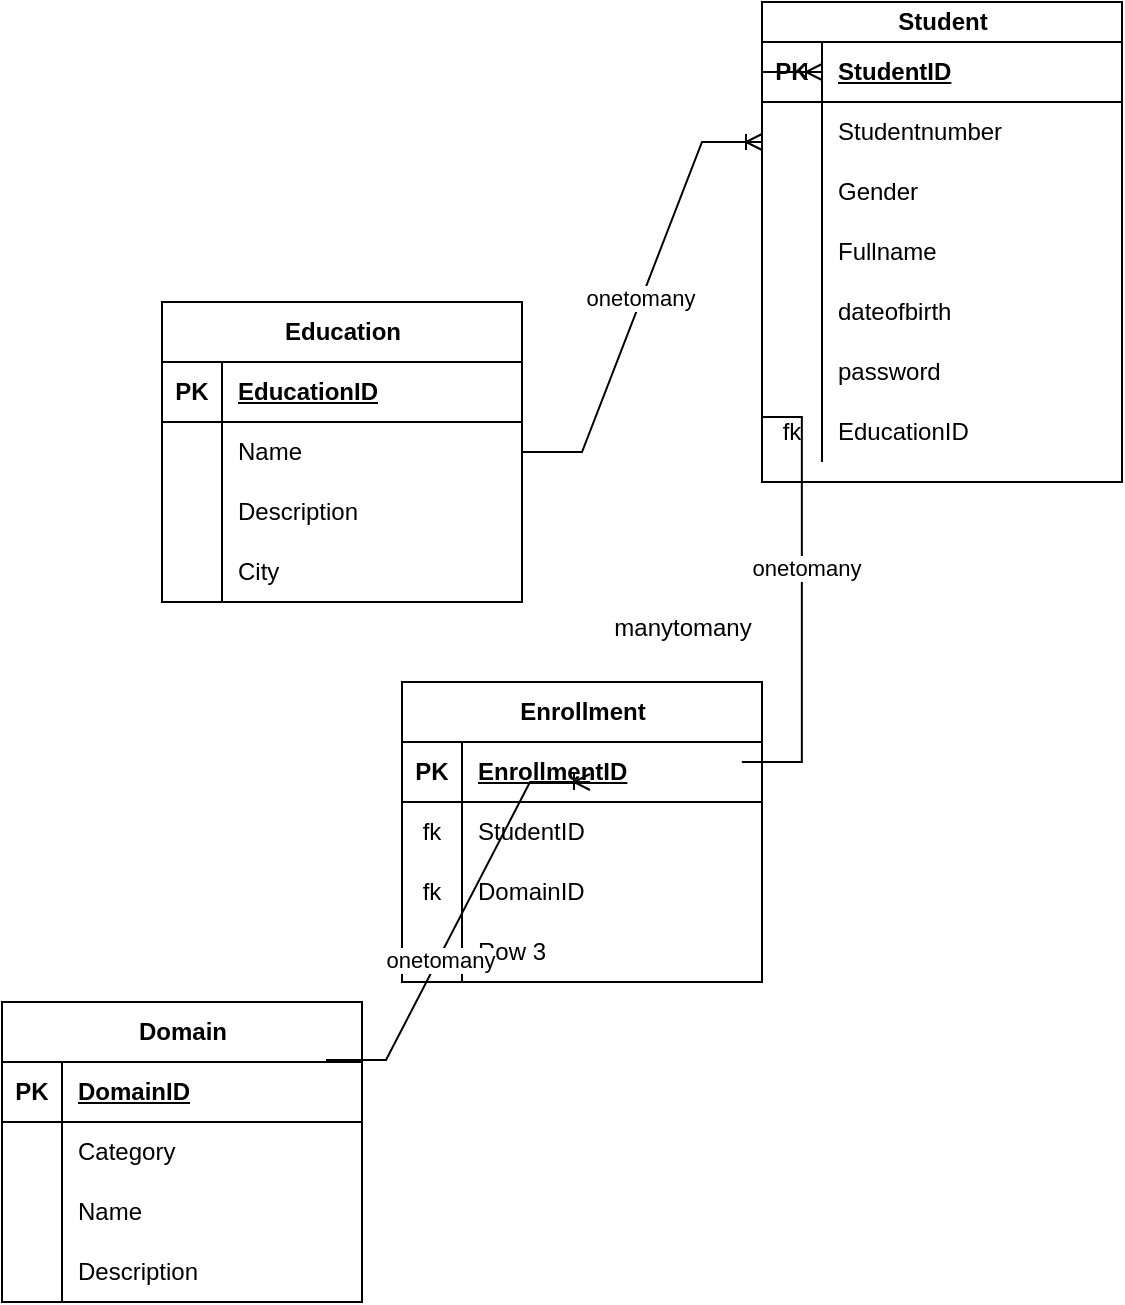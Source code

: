 <mxfile version="28.0.6">
  <diagram name="Page-1" id="7CJD7q74aUOlvxRtFAtQ">
    <mxGraphModel dx="1018" dy="691" grid="1" gridSize="10" guides="1" tooltips="1" connect="1" arrows="1" fold="1" page="1" pageScale="1" pageWidth="827" pageHeight="1169" math="0" shadow="0">
      <root>
        <mxCell id="0" />
        <mxCell id="1" parent="0" />
        <mxCell id="qcoUPgB8o_eEnRR26Vk6-1" value="Education" style="shape=table;startSize=30;container=1;collapsible=1;childLayout=tableLayout;fixedRows=1;rowLines=0;fontStyle=1;align=center;resizeLast=1;html=1;" vertex="1" parent="1">
          <mxGeometry x="200" y="210" width="180" height="150" as="geometry" />
        </mxCell>
        <mxCell id="qcoUPgB8o_eEnRR26Vk6-2" value="" style="shape=tableRow;horizontal=0;startSize=0;swimlaneHead=0;swimlaneBody=0;fillColor=none;collapsible=0;dropTarget=0;points=[[0,0.5],[1,0.5]];portConstraint=eastwest;top=0;left=0;right=0;bottom=1;" vertex="1" parent="qcoUPgB8o_eEnRR26Vk6-1">
          <mxGeometry y="30" width="180" height="30" as="geometry" />
        </mxCell>
        <mxCell id="qcoUPgB8o_eEnRR26Vk6-3" value="PK" style="shape=partialRectangle;connectable=0;fillColor=none;top=0;left=0;bottom=0;right=0;fontStyle=1;overflow=hidden;whiteSpace=wrap;html=1;" vertex="1" parent="qcoUPgB8o_eEnRR26Vk6-2">
          <mxGeometry width="30" height="30" as="geometry">
            <mxRectangle width="30" height="30" as="alternateBounds" />
          </mxGeometry>
        </mxCell>
        <mxCell id="qcoUPgB8o_eEnRR26Vk6-4" value="EducationID" style="shape=partialRectangle;connectable=0;fillColor=none;top=0;left=0;bottom=0;right=0;align=left;spacingLeft=6;fontStyle=5;overflow=hidden;whiteSpace=wrap;html=1;" vertex="1" parent="qcoUPgB8o_eEnRR26Vk6-2">
          <mxGeometry x="30" width="150" height="30" as="geometry">
            <mxRectangle width="150" height="30" as="alternateBounds" />
          </mxGeometry>
        </mxCell>
        <mxCell id="qcoUPgB8o_eEnRR26Vk6-5" value="" style="shape=tableRow;horizontal=0;startSize=0;swimlaneHead=0;swimlaneBody=0;fillColor=none;collapsible=0;dropTarget=0;points=[[0,0.5],[1,0.5]];portConstraint=eastwest;top=0;left=0;right=0;bottom=0;" vertex="1" parent="qcoUPgB8o_eEnRR26Vk6-1">
          <mxGeometry y="60" width="180" height="30" as="geometry" />
        </mxCell>
        <mxCell id="qcoUPgB8o_eEnRR26Vk6-6" value="" style="shape=partialRectangle;connectable=0;fillColor=none;top=0;left=0;bottom=0;right=0;editable=1;overflow=hidden;whiteSpace=wrap;html=1;" vertex="1" parent="qcoUPgB8o_eEnRR26Vk6-5">
          <mxGeometry width="30" height="30" as="geometry">
            <mxRectangle width="30" height="30" as="alternateBounds" />
          </mxGeometry>
        </mxCell>
        <mxCell id="qcoUPgB8o_eEnRR26Vk6-7" value="Name" style="shape=partialRectangle;connectable=0;fillColor=none;top=0;left=0;bottom=0;right=0;align=left;spacingLeft=6;overflow=hidden;whiteSpace=wrap;html=1;" vertex="1" parent="qcoUPgB8o_eEnRR26Vk6-5">
          <mxGeometry x="30" width="150" height="30" as="geometry">
            <mxRectangle width="150" height="30" as="alternateBounds" />
          </mxGeometry>
        </mxCell>
        <mxCell id="qcoUPgB8o_eEnRR26Vk6-8" value="" style="shape=tableRow;horizontal=0;startSize=0;swimlaneHead=0;swimlaneBody=0;fillColor=none;collapsible=0;dropTarget=0;points=[[0,0.5],[1,0.5]];portConstraint=eastwest;top=0;left=0;right=0;bottom=0;" vertex="1" parent="qcoUPgB8o_eEnRR26Vk6-1">
          <mxGeometry y="90" width="180" height="30" as="geometry" />
        </mxCell>
        <mxCell id="qcoUPgB8o_eEnRR26Vk6-9" value="" style="shape=partialRectangle;connectable=0;fillColor=none;top=0;left=0;bottom=0;right=0;editable=1;overflow=hidden;whiteSpace=wrap;html=1;" vertex="1" parent="qcoUPgB8o_eEnRR26Vk6-8">
          <mxGeometry width="30" height="30" as="geometry">
            <mxRectangle width="30" height="30" as="alternateBounds" />
          </mxGeometry>
        </mxCell>
        <mxCell id="qcoUPgB8o_eEnRR26Vk6-10" value="Description" style="shape=partialRectangle;connectable=0;fillColor=none;top=0;left=0;bottom=0;right=0;align=left;spacingLeft=6;overflow=hidden;whiteSpace=wrap;html=1;" vertex="1" parent="qcoUPgB8o_eEnRR26Vk6-8">
          <mxGeometry x="30" width="150" height="30" as="geometry">
            <mxRectangle width="150" height="30" as="alternateBounds" />
          </mxGeometry>
        </mxCell>
        <mxCell id="qcoUPgB8o_eEnRR26Vk6-11" value="" style="shape=tableRow;horizontal=0;startSize=0;swimlaneHead=0;swimlaneBody=0;fillColor=none;collapsible=0;dropTarget=0;points=[[0,0.5],[1,0.5]];portConstraint=eastwest;top=0;left=0;right=0;bottom=0;" vertex="1" parent="qcoUPgB8o_eEnRR26Vk6-1">
          <mxGeometry y="120" width="180" height="30" as="geometry" />
        </mxCell>
        <mxCell id="qcoUPgB8o_eEnRR26Vk6-12" value="" style="shape=partialRectangle;connectable=0;fillColor=none;top=0;left=0;bottom=0;right=0;editable=1;overflow=hidden;whiteSpace=wrap;html=1;" vertex="1" parent="qcoUPgB8o_eEnRR26Vk6-11">
          <mxGeometry width="30" height="30" as="geometry">
            <mxRectangle width="30" height="30" as="alternateBounds" />
          </mxGeometry>
        </mxCell>
        <mxCell id="qcoUPgB8o_eEnRR26Vk6-13" value="City" style="shape=partialRectangle;connectable=0;fillColor=none;top=0;left=0;bottom=0;right=0;align=left;spacingLeft=6;overflow=hidden;whiteSpace=wrap;html=1;" vertex="1" parent="qcoUPgB8o_eEnRR26Vk6-11">
          <mxGeometry x="30" width="150" height="30" as="geometry">
            <mxRectangle width="150" height="30" as="alternateBounds" />
          </mxGeometry>
        </mxCell>
        <mxCell id="qcoUPgB8o_eEnRR26Vk6-14" value="Student" style="shape=table;startSize=20;container=1;collapsible=1;childLayout=tableLayout;fixedRows=1;rowLines=0;fontStyle=1;align=center;resizeLast=1;html=1;" vertex="1" parent="1">
          <mxGeometry x="500" y="60" width="180" height="240" as="geometry" />
        </mxCell>
        <mxCell id="qcoUPgB8o_eEnRR26Vk6-15" value="" style="shape=tableRow;horizontal=0;startSize=0;swimlaneHead=0;swimlaneBody=0;fillColor=none;collapsible=0;dropTarget=0;points=[[0,0.5],[1,0.5]];portConstraint=eastwest;top=0;left=0;right=0;bottom=1;" vertex="1" parent="qcoUPgB8o_eEnRR26Vk6-14">
          <mxGeometry y="20" width="180" height="30" as="geometry" />
        </mxCell>
        <mxCell id="qcoUPgB8o_eEnRR26Vk6-16" value="PK" style="shape=partialRectangle;connectable=0;fillColor=none;top=0;left=0;bottom=0;right=0;fontStyle=1;overflow=hidden;whiteSpace=wrap;html=1;" vertex="1" parent="qcoUPgB8o_eEnRR26Vk6-15">
          <mxGeometry width="30" height="30" as="geometry">
            <mxRectangle width="30" height="30" as="alternateBounds" />
          </mxGeometry>
        </mxCell>
        <mxCell id="qcoUPgB8o_eEnRR26Vk6-17" value="StudentID" style="shape=partialRectangle;connectable=0;fillColor=none;top=0;left=0;bottom=0;right=0;align=left;spacingLeft=6;fontStyle=5;overflow=hidden;whiteSpace=wrap;html=1;" vertex="1" parent="qcoUPgB8o_eEnRR26Vk6-15">
          <mxGeometry x="30" width="150" height="30" as="geometry">
            <mxRectangle width="150" height="30" as="alternateBounds" />
          </mxGeometry>
        </mxCell>
        <mxCell id="qcoUPgB8o_eEnRR26Vk6-18" value="" style="shape=tableRow;horizontal=0;startSize=0;swimlaneHead=0;swimlaneBody=0;fillColor=none;collapsible=0;dropTarget=0;points=[[0,0.5],[1,0.5]];portConstraint=eastwest;top=0;left=0;right=0;bottom=0;" vertex="1" parent="qcoUPgB8o_eEnRR26Vk6-14">
          <mxGeometry y="50" width="180" height="30" as="geometry" />
        </mxCell>
        <mxCell id="qcoUPgB8o_eEnRR26Vk6-19" value="" style="shape=partialRectangle;connectable=0;fillColor=none;top=0;left=0;bottom=0;right=0;editable=1;overflow=hidden;whiteSpace=wrap;html=1;" vertex="1" parent="qcoUPgB8o_eEnRR26Vk6-18">
          <mxGeometry width="30" height="30" as="geometry">
            <mxRectangle width="30" height="30" as="alternateBounds" />
          </mxGeometry>
        </mxCell>
        <mxCell id="qcoUPgB8o_eEnRR26Vk6-20" value="Studentnumber" style="shape=partialRectangle;connectable=0;fillColor=none;top=0;left=0;bottom=0;right=0;align=left;spacingLeft=6;overflow=hidden;whiteSpace=wrap;html=1;" vertex="1" parent="qcoUPgB8o_eEnRR26Vk6-18">
          <mxGeometry x="30" width="150" height="30" as="geometry">
            <mxRectangle width="150" height="30" as="alternateBounds" />
          </mxGeometry>
        </mxCell>
        <mxCell id="qcoUPgB8o_eEnRR26Vk6-21" value="" style="shape=tableRow;horizontal=0;startSize=0;swimlaneHead=0;swimlaneBody=0;fillColor=none;collapsible=0;dropTarget=0;points=[[0,0.5],[1,0.5]];portConstraint=eastwest;top=0;left=0;right=0;bottom=0;" vertex="1" parent="qcoUPgB8o_eEnRR26Vk6-14">
          <mxGeometry y="80" width="180" height="30" as="geometry" />
        </mxCell>
        <mxCell id="qcoUPgB8o_eEnRR26Vk6-22" value="" style="shape=partialRectangle;connectable=0;fillColor=none;top=0;left=0;bottom=0;right=0;editable=1;overflow=hidden;whiteSpace=wrap;html=1;" vertex="1" parent="qcoUPgB8o_eEnRR26Vk6-21">
          <mxGeometry width="30" height="30" as="geometry">
            <mxRectangle width="30" height="30" as="alternateBounds" />
          </mxGeometry>
        </mxCell>
        <mxCell id="qcoUPgB8o_eEnRR26Vk6-23" value="Gender" style="shape=partialRectangle;connectable=0;fillColor=none;top=0;left=0;bottom=0;right=0;align=left;spacingLeft=6;overflow=hidden;whiteSpace=wrap;html=1;" vertex="1" parent="qcoUPgB8o_eEnRR26Vk6-21">
          <mxGeometry x="30" width="150" height="30" as="geometry">
            <mxRectangle width="150" height="30" as="alternateBounds" />
          </mxGeometry>
        </mxCell>
        <mxCell id="qcoUPgB8o_eEnRR26Vk6-24" value="" style="shape=tableRow;horizontal=0;startSize=0;swimlaneHead=0;swimlaneBody=0;fillColor=none;collapsible=0;dropTarget=0;points=[[0,0.5],[1,0.5]];portConstraint=eastwest;top=0;left=0;right=0;bottom=0;" vertex="1" parent="qcoUPgB8o_eEnRR26Vk6-14">
          <mxGeometry y="110" width="180" height="30" as="geometry" />
        </mxCell>
        <mxCell id="qcoUPgB8o_eEnRR26Vk6-25" value="" style="shape=partialRectangle;connectable=0;fillColor=none;top=0;left=0;bottom=0;right=0;editable=1;overflow=hidden;whiteSpace=wrap;html=1;" vertex="1" parent="qcoUPgB8o_eEnRR26Vk6-24">
          <mxGeometry width="30" height="30" as="geometry">
            <mxRectangle width="30" height="30" as="alternateBounds" />
          </mxGeometry>
        </mxCell>
        <mxCell id="qcoUPgB8o_eEnRR26Vk6-26" value="Fullname" style="shape=partialRectangle;connectable=0;fillColor=none;top=0;left=0;bottom=0;right=0;align=left;spacingLeft=6;overflow=hidden;whiteSpace=wrap;html=1;" vertex="1" parent="qcoUPgB8o_eEnRR26Vk6-24">
          <mxGeometry x="30" width="150" height="30" as="geometry">
            <mxRectangle width="150" height="30" as="alternateBounds" />
          </mxGeometry>
        </mxCell>
        <mxCell id="qcoUPgB8o_eEnRR26Vk6-40" style="shape=tableRow;horizontal=0;startSize=0;swimlaneHead=0;swimlaneBody=0;fillColor=none;collapsible=0;dropTarget=0;points=[[0,0.5],[1,0.5]];portConstraint=eastwest;top=0;left=0;right=0;bottom=0;" vertex="1" parent="qcoUPgB8o_eEnRR26Vk6-14">
          <mxGeometry y="140" width="180" height="30" as="geometry" />
        </mxCell>
        <mxCell id="qcoUPgB8o_eEnRR26Vk6-41" style="shape=partialRectangle;connectable=0;fillColor=none;top=0;left=0;bottom=0;right=0;editable=1;overflow=hidden;whiteSpace=wrap;html=1;" vertex="1" parent="qcoUPgB8o_eEnRR26Vk6-40">
          <mxGeometry width="30" height="30" as="geometry">
            <mxRectangle width="30" height="30" as="alternateBounds" />
          </mxGeometry>
        </mxCell>
        <mxCell id="qcoUPgB8o_eEnRR26Vk6-42" value="dateofbirth" style="shape=partialRectangle;connectable=0;fillColor=none;top=0;left=0;bottom=0;right=0;align=left;spacingLeft=6;overflow=hidden;whiteSpace=wrap;html=1;" vertex="1" parent="qcoUPgB8o_eEnRR26Vk6-40">
          <mxGeometry x="30" width="150" height="30" as="geometry">
            <mxRectangle width="150" height="30" as="alternateBounds" />
          </mxGeometry>
        </mxCell>
        <mxCell id="qcoUPgB8o_eEnRR26Vk6-43" style="shape=tableRow;horizontal=0;startSize=0;swimlaneHead=0;swimlaneBody=0;fillColor=none;collapsible=0;dropTarget=0;points=[[0,0.5],[1,0.5]];portConstraint=eastwest;top=0;left=0;right=0;bottom=0;" vertex="1" parent="qcoUPgB8o_eEnRR26Vk6-14">
          <mxGeometry y="170" width="180" height="30" as="geometry" />
        </mxCell>
        <mxCell id="qcoUPgB8o_eEnRR26Vk6-44" style="shape=partialRectangle;connectable=0;fillColor=none;top=0;left=0;bottom=0;right=0;editable=1;overflow=hidden;whiteSpace=wrap;html=1;" vertex="1" parent="qcoUPgB8o_eEnRR26Vk6-43">
          <mxGeometry width="30" height="30" as="geometry">
            <mxRectangle width="30" height="30" as="alternateBounds" />
          </mxGeometry>
        </mxCell>
        <mxCell id="qcoUPgB8o_eEnRR26Vk6-45" value="password" style="shape=partialRectangle;connectable=0;fillColor=none;top=0;left=0;bottom=0;right=0;align=left;spacingLeft=6;overflow=hidden;whiteSpace=wrap;html=1;" vertex="1" parent="qcoUPgB8o_eEnRR26Vk6-43">
          <mxGeometry x="30" width="150" height="30" as="geometry">
            <mxRectangle width="150" height="30" as="alternateBounds" />
          </mxGeometry>
        </mxCell>
        <mxCell id="qcoUPgB8o_eEnRR26Vk6-57" style="shape=tableRow;horizontal=0;startSize=0;swimlaneHead=0;swimlaneBody=0;fillColor=none;collapsible=0;dropTarget=0;points=[[0,0.5],[1,0.5]];portConstraint=eastwest;top=0;left=0;right=0;bottom=0;" vertex="1" parent="qcoUPgB8o_eEnRR26Vk6-14">
          <mxGeometry y="200" width="180" height="30" as="geometry" />
        </mxCell>
        <mxCell id="qcoUPgB8o_eEnRR26Vk6-58" value="fk" style="shape=partialRectangle;connectable=0;fillColor=none;top=0;left=0;bottom=0;right=0;editable=1;overflow=hidden;whiteSpace=wrap;html=1;" vertex="1" parent="qcoUPgB8o_eEnRR26Vk6-57">
          <mxGeometry width="30" height="30" as="geometry">
            <mxRectangle width="30" height="30" as="alternateBounds" />
          </mxGeometry>
        </mxCell>
        <mxCell id="qcoUPgB8o_eEnRR26Vk6-59" value="EducationID" style="shape=partialRectangle;connectable=0;fillColor=none;top=0;left=0;bottom=0;right=0;align=left;spacingLeft=6;overflow=hidden;whiteSpace=wrap;html=1;" vertex="1" parent="qcoUPgB8o_eEnRR26Vk6-57">
          <mxGeometry x="30" width="150" height="30" as="geometry">
            <mxRectangle width="150" height="30" as="alternateBounds" />
          </mxGeometry>
        </mxCell>
        <mxCell id="qcoUPgB8o_eEnRR26Vk6-27" value="Domain" style="shape=table;startSize=30;container=1;collapsible=1;childLayout=tableLayout;fixedRows=1;rowLines=0;fontStyle=1;align=center;resizeLast=1;html=1;" vertex="1" parent="1">
          <mxGeometry x="120" y="560" width="180" height="150" as="geometry" />
        </mxCell>
        <mxCell id="qcoUPgB8o_eEnRR26Vk6-28" value="" style="shape=tableRow;horizontal=0;startSize=0;swimlaneHead=0;swimlaneBody=0;fillColor=none;collapsible=0;dropTarget=0;points=[[0,0.5],[1,0.5]];portConstraint=eastwest;top=0;left=0;right=0;bottom=1;" vertex="1" parent="qcoUPgB8o_eEnRR26Vk6-27">
          <mxGeometry y="30" width="180" height="30" as="geometry" />
        </mxCell>
        <mxCell id="qcoUPgB8o_eEnRR26Vk6-29" value="PK" style="shape=partialRectangle;connectable=0;fillColor=none;top=0;left=0;bottom=0;right=0;fontStyle=1;overflow=hidden;whiteSpace=wrap;html=1;" vertex="1" parent="qcoUPgB8o_eEnRR26Vk6-28">
          <mxGeometry width="30" height="30" as="geometry">
            <mxRectangle width="30" height="30" as="alternateBounds" />
          </mxGeometry>
        </mxCell>
        <mxCell id="qcoUPgB8o_eEnRR26Vk6-30" value="DomainID" style="shape=partialRectangle;connectable=0;fillColor=none;top=0;left=0;bottom=0;right=0;align=left;spacingLeft=6;fontStyle=5;overflow=hidden;whiteSpace=wrap;html=1;" vertex="1" parent="qcoUPgB8o_eEnRR26Vk6-28">
          <mxGeometry x="30" width="150" height="30" as="geometry">
            <mxRectangle width="150" height="30" as="alternateBounds" />
          </mxGeometry>
        </mxCell>
        <mxCell id="qcoUPgB8o_eEnRR26Vk6-31" value="" style="shape=tableRow;horizontal=0;startSize=0;swimlaneHead=0;swimlaneBody=0;fillColor=none;collapsible=0;dropTarget=0;points=[[0,0.5],[1,0.5]];portConstraint=eastwest;top=0;left=0;right=0;bottom=0;" vertex="1" parent="qcoUPgB8o_eEnRR26Vk6-27">
          <mxGeometry y="60" width="180" height="30" as="geometry" />
        </mxCell>
        <mxCell id="qcoUPgB8o_eEnRR26Vk6-32" value="" style="shape=partialRectangle;connectable=0;fillColor=none;top=0;left=0;bottom=0;right=0;editable=1;overflow=hidden;whiteSpace=wrap;html=1;" vertex="1" parent="qcoUPgB8o_eEnRR26Vk6-31">
          <mxGeometry width="30" height="30" as="geometry">
            <mxRectangle width="30" height="30" as="alternateBounds" />
          </mxGeometry>
        </mxCell>
        <mxCell id="qcoUPgB8o_eEnRR26Vk6-33" value="Category" style="shape=partialRectangle;connectable=0;fillColor=none;top=0;left=0;bottom=0;right=0;align=left;spacingLeft=6;overflow=hidden;whiteSpace=wrap;html=1;" vertex="1" parent="qcoUPgB8o_eEnRR26Vk6-31">
          <mxGeometry x="30" width="150" height="30" as="geometry">
            <mxRectangle width="150" height="30" as="alternateBounds" />
          </mxGeometry>
        </mxCell>
        <mxCell id="qcoUPgB8o_eEnRR26Vk6-34" value="" style="shape=tableRow;horizontal=0;startSize=0;swimlaneHead=0;swimlaneBody=0;fillColor=none;collapsible=0;dropTarget=0;points=[[0,0.5],[1,0.5]];portConstraint=eastwest;top=0;left=0;right=0;bottom=0;" vertex="1" parent="qcoUPgB8o_eEnRR26Vk6-27">
          <mxGeometry y="90" width="180" height="30" as="geometry" />
        </mxCell>
        <mxCell id="qcoUPgB8o_eEnRR26Vk6-35" value="" style="shape=partialRectangle;connectable=0;fillColor=none;top=0;left=0;bottom=0;right=0;editable=1;overflow=hidden;whiteSpace=wrap;html=1;" vertex="1" parent="qcoUPgB8o_eEnRR26Vk6-34">
          <mxGeometry width="30" height="30" as="geometry">
            <mxRectangle width="30" height="30" as="alternateBounds" />
          </mxGeometry>
        </mxCell>
        <mxCell id="qcoUPgB8o_eEnRR26Vk6-36" value="Name" style="shape=partialRectangle;connectable=0;fillColor=none;top=0;left=0;bottom=0;right=0;align=left;spacingLeft=6;overflow=hidden;whiteSpace=wrap;html=1;" vertex="1" parent="qcoUPgB8o_eEnRR26Vk6-34">
          <mxGeometry x="30" width="150" height="30" as="geometry">
            <mxRectangle width="150" height="30" as="alternateBounds" />
          </mxGeometry>
        </mxCell>
        <mxCell id="qcoUPgB8o_eEnRR26Vk6-37" value="" style="shape=tableRow;horizontal=0;startSize=0;swimlaneHead=0;swimlaneBody=0;fillColor=none;collapsible=0;dropTarget=0;points=[[0,0.5],[1,0.5]];portConstraint=eastwest;top=0;left=0;right=0;bottom=0;" vertex="1" parent="qcoUPgB8o_eEnRR26Vk6-27">
          <mxGeometry y="120" width="180" height="30" as="geometry" />
        </mxCell>
        <mxCell id="qcoUPgB8o_eEnRR26Vk6-38" value="" style="shape=partialRectangle;connectable=0;fillColor=none;top=0;left=0;bottom=0;right=0;editable=1;overflow=hidden;whiteSpace=wrap;html=1;" vertex="1" parent="qcoUPgB8o_eEnRR26Vk6-37">
          <mxGeometry width="30" height="30" as="geometry">
            <mxRectangle width="30" height="30" as="alternateBounds" />
          </mxGeometry>
        </mxCell>
        <mxCell id="qcoUPgB8o_eEnRR26Vk6-39" value="Description" style="shape=partialRectangle;connectable=0;fillColor=none;top=0;left=0;bottom=0;right=0;align=left;spacingLeft=6;overflow=hidden;whiteSpace=wrap;html=1;" vertex="1" parent="qcoUPgB8o_eEnRR26Vk6-37">
          <mxGeometry x="30" width="150" height="30" as="geometry">
            <mxRectangle width="150" height="30" as="alternateBounds" />
          </mxGeometry>
        </mxCell>
        <mxCell id="qcoUPgB8o_eEnRR26Vk6-48" value="" style="edgeStyle=entityRelationEdgeStyle;fontSize=12;html=1;endArrow=ERoneToMany;rounded=0;" edge="1" parent="1" source="qcoUPgB8o_eEnRR26Vk6-1">
          <mxGeometry width="100" height="100" relative="1" as="geometry">
            <mxPoint x="400" y="230" as="sourcePoint" />
            <mxPoint x="500" y="130" as="targetPoint" />
          </mxGeometry>
        </mxCell>
        <mxCell id="qcoUPgB8o_eEnRR26Vk6-49" value="onetomany" style="edgeLabel;html=1;align=center;verticalAlign=middle;resizable=0;points=[];" vertex="1" connectable="0" parent="qcoUPgB8o_eEnRR26Vk6-48">
          <mxGeometry x="-0.007" y="1" relative="1" as="geometry">
            <mxPoint as="offset" />
          </mxGeometry>
        </mxCell>
        <mxCell id="qcoUPgB8o_eEnRR26Vk6-53" value="manytomany" style="text;html=1;align=center;verticalAlign=middle;resizable=0;points=[];autosize=1;strokeColor=none;fillColor=none;" vertex="1" parent="1">
          <mxGeometry x="415" y="358" width="90" height="30" as="geometry" />
        </mxCell>
        <mxCell id="qcoUPgB8o_eEnRR26Vk6-73" value="Enrollment" style="shape=table;startSize=30;container=1;collapsible=1;childLayout=tableLayout;fixedRows=1;rowLines=0;fontStyle=1;align=center;resizeLast=1;html=1;" vertex="1" parent="1">
          <mxGeometry x="320" y="400" width="180" height="150" as="geometry" />
        </mxCell>
        <mxCell id="qcoUPgB8o_eEnRR26Vk6-74" value="" style="shape=tableRow;horizontal=0;startSize=0;swimlaneHead=0;swimlaneBody=0;fillColor=none;collapsible=0;dropTarget=0;points=[[0,0.5],[1,0.5]];portConstraint=eastwest;top=0;left=0;right=0;bottom=1;" vertex="1" parent="qcoUPgB8o_eEnRR26Vk6-73">
          <mxGeometry y="30" width="180" height="30" as="geometry" />
        </mxCell>
        <mxCell id="qcoUPgB8o_eEnRR26Vk6-75" value="PK" style="shape=partialRectangle;connectable=0;fillColor=none;top=0;left=0;bottom=0;right=0;fontStyle=1;overflow=hidden;whiteSpace=wrap;html=1;" vertex="1" parent="qcoUPgB8o_eEnRR26Vk6-74">
          <mxGeometry width="30" height="30" as="geometry">
            <mxRectangle width="30" height="30" as="alternateBounds" />
          </mxGeometry>
        </mxCell>
        <mxCell id="qcoUPgB8o_eEnRR26Vk6-76" value="EnrollmentID" style="shape=partialRectangle;connectable=0;fillColor=none;top=0;left=0;bottom=0;right=0;align=left;spacingLeft=6;fontStyle=5;overflow=hidden;whiteSpace=wrap;html=1;" vertex="1" parent="qcoUPgB8o_eEnRR26Vk6-74">
          <mxGeometry x="30" width="150" height="30" as="geometry">
            <mxRectangle width="150" height="30" as="alternateBounds" />
          </mxGeometry>
        </mxCell>
        <mxCell id="qcoUPgB8o_eEnRR26Vk6-77" value="" style="shape=tableRow;horizontal=0;startSize=0;swimlaneHead=0;swimlaneBody=0;fillColor=none;collapsible=0;dropTarget=0;points=[[0,0.5],[1,0.5]];portConstraint=eastwest;top=0;left=0;right=0;bottom=0;" vertex="1" parent="qcoUPgB8o_eEnRR26Vk6-73">
          <mxGeometry y="60" width="180" height="30" as="geometry" />
        </mxCell>
        <mxCell id="qcoUPgB8o_eEnRR26Vk6-78" value="fk" style="shape=partialRectangle;connectable=0;fillColor=none;top=0;left=0;bottom=0;right=0;editable=1;overflow=hidden;whiteSpace=wrap;html=1;" vertex="1" parent="qcoUPgB8o_eEnRR26Vk6-77">
          <mxGeometry width="30" height="30" as="geometry">
            <mxRectangle width="30" height="30" as="alternateBounds" />
          </mxGeometry>
        </mxCell>
        <mxCell id="qcoUPgB8o_eEnRR26Vk6-79" value="StudentID" style="shape=partialRectangle;connectable=0;fillColor=none;top=0;left=0;bottom=0;right=0;align=left;spacingLeft=6;overflow=hidden;whiteSpace=wrap;html=1;" vertex="1" parent="qcoUPgB8o_eEnRR26Vk6-77">
          <mxGeometry x="30" width="150" height="30" as="geometry">
            <mxRectangle width="150" height="30" as="alternateBounds" />
          </mxGeometry>
        </mxCell>
        <mxCell id="qcoUPgB8o_eEnRR26Vk6-80" value="" style="shape=tableRow;horizontal=0;startSize=0;swimlaneHead=0;swimlaneBody=0;fillColor=none;collapsible=0;dropTarget=0;points=[[0,0.5],[1,0.5]];portConstraint=eastwest;top=0;left=0;right=0;bottom=0;" vertex="1" parent="qcoUPgB8o_eEnRR26Vk6-73">
          <mxGeometry y="90" width="180" height="30" as="geometry" />
        </mxCell>
        <mxCell id="qcoUPgB8o_eEnRR26Vk6-81" value="fk" style="shape=partialRectangle;connectable=0;fillColor=none;top=0;left=0;bottom=0;right=0;editable=1;overflow=hidden;whiteSpace=wrap;html=1;" vertex="1" parent="qcoUPgB8o_eEnRR26Vk6-80">
          <mxGeometry width="30" height="30" as="geometry">
            <mxRectangle width="30" height="30" as="alternateBounds" />
          </mxGeometry>
        </mxCell>
        <mxCell id="qcoUPgB8o_eEnRR26Vk6-82" value="DomainID" style="shape=partialRectangle;connectable=0;fillColor=none;top=0;left=0;bottom=0;right=0;align=left;spacingLeft=6;overflow=hidden;whiteSpace=wrap;html=1;" vertex="1" parent="qcoUPgB8o_eEnRR26Vk6-80">
          <mxGeometry x="30" width="150" height="30" as="geometry">
            <mxRectangle width="150" height="30" as="alternateBounds" />
          </mxGeometry>
        </mxCell>
        <mxCell id="qcoUPgB8o_eEnRR26Vk6-83" value="" style="shape=tableRow;horizontal=0;startSize=0;swimlaneHead=0;swimlaneBody=0;fillColor=none;collapsible=0;dropTarget=0;points=[[0,0.5],[1,0.5]];portConstraint=eastwest;top=0;left=0;right=0;bottom=0;" vertex="1" parent="qcoUPgB8o_eEnRR26Vk6-73">
          <mxGeometry y="120" width="180" height="30" as="geometry" />
        </mxCell>
        <mxCell id="qcoUPgB8o_eEnRR26Vk6-84" value="" style="shape=partialRectangle;connectable=0;fillColor=none;top=0;left=0;bottom=0;right=0;editable=1;overflow=hidden;whiteSpace=wrap;html=1;" vertex="1" parent="qcoUPgB8o_eEnRR26Vk6-83">
          <mxGeometry width="30" height="30" as="geometry">
            <mxRectangle width="30" height="30" as="alternateBounds" />
          </mxGeometry>
        </mxCell>
        <mxCell id="qcoUPgB8o_eEnRR26Vk6-85" value="Row 3" style="shape=partialRectangle;connectable=0;fillColor=none;top=0;left=0;bottom=0;right=0;align=left;spacingLeft=6;overflow=hidden;whiteSpace=wrap;html=1;" vertex="1" parent="qcoUPgB8o_eEnRR26Vk6-83">
          <mxGeometry x="30" width="150" height="30" as="geometry">
            <mxRectangle width="150" height="30" as="alternateBounds" />
          </mxGeometry>
        </mxCell>
        <mxCell id="qcoUPgB8o_eEnRR26Vk6-86" value="" style="edgeStyle=entityRelationEdgeStyle;fontSize=12;html=1;endArrow=ERoneToMany;rounded=0;exitX=0.944;exitY=0.333;exitDx=0;exitDy=0;exitPerimeter=0;" edge="1" parent="1" source="qcoUPgB8o_eEnRR26Vk6-74">
          <mxGeometry width="100" height="100" relative="1" as="geometry">
            <mxPoint x="390" y="380" as="sourcePoint" />
            <mxPoint x="530" y="95" as="targetPoint" />
            <Array as="points">
              <mxPoint x="440" y="400" />
              <mxPoint x="360" y="430" />
            </Array>
          </mxGeometry>
        </mxCell>
        <mxCell id="qcoUPgB8o_eEnRR26Vk6-87" value="onetomany" style="edgeLabel;html=1;align=center;verticalAlign=middle;resizable=0;points=[];" vertex="1" connectable="0" parent="qcoUPgB8o_eEnRR26Vk6-86">
          <mxGeometry x="-0.4" y="-2" relative="1" as="geometry">
            <mxPoint as="offset" />
          </mxGeometry>
        </mxCell>
        <mxCell id="qcoUPgB8o_eEnRR26Vk6-88" value="" style="edgeStyle=entityRelationEdgeStyle;fontSize=12;html=1;endArrow=ERoneToMany;rounded=0;exitX=0.9;exitY=-0.033;exitDx=0;exitDy=0;exitPerimeter=0;" edge="1" parent="1" source="qcoUPgB8o_eEnRR26Vk6-28">
          <mxGeometry width="100" height="100" relative="1" as="geometry">
            <mxPoint x="314" y="550" as="sourcePoint" />
            <mxPoint x="414" y="450" as="targetPoint" />
          </mxGeometry>
        </mxCell>
        <mxCell id="qcoUPgB8o_eEnRR26Vk6-89" value="onetomany" style="edgeLabel;html=1;align=center;verticalAlign=middle;resizable=0;points=[];" vertex="1" connectable="0" parent="qcoUPgB8o_eEnRR26Vk6-88">
          <mxGeometry x="-0.19" y="-1" relative="1" as="geometry">
            <mxPoint x="-1" as="offset" />
          </mxGeometry>
        </mxCell>
      </root>
    </mxGraphModel>
  </diagram>
</mxfile>
